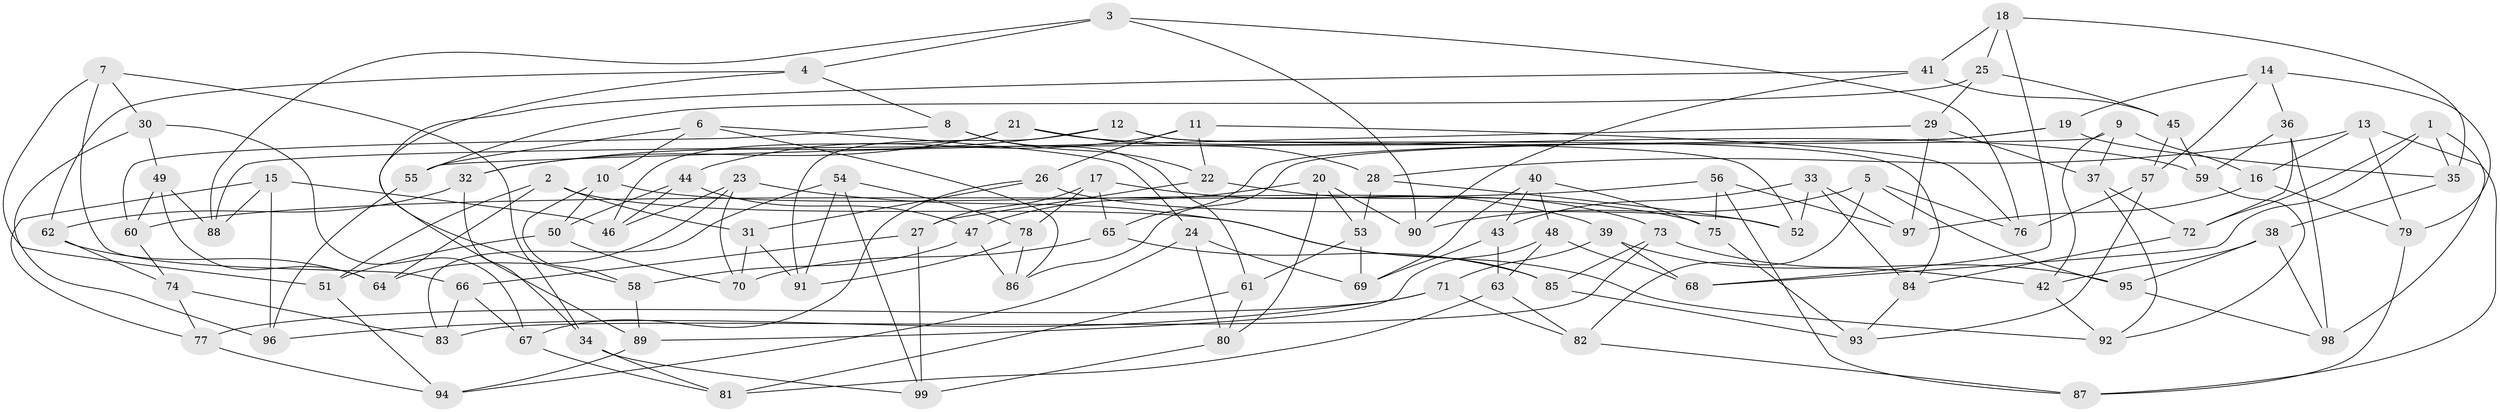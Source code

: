 // coarse degree distribution, {4: 0.5384615384615384, 5: 0.05128205128205128, 14: 0.05128205128205128, 9: 0.07692307692307693, 15: 0.02564102564102564, 13: 0.02564102564102564, 8: 0.05128205128205128, 12: 0.02564102564102564, 11: 0.02564102564102564, 6: 0.02564102564102564, 3: 0.10256410256410256}
// Generated by graph-tools (version 1.1) at 2025/21/03/04/25 18:21:00]
// undirected, 99 vertices, 198 edges
graph export_dot {
graph [start="1"]
  node [color=gray90,style=filled];
  1;
  2;
  3;
  4;
  5;
  6;
  7;
  8;
  9;
  10;
  11;
  12;
  13;
  14;
  15;
  16;
  17;
  18;
  19;
  20;
  21;
  22;
  23;
  24;
  25;
  26;
  27;
  28;
  29;
  30;
  31;
  32;
  33;
  34;
  35;
  36;
  37;
  38;
  39;
  40;
  41;
  42;
  43;
  44;
  45;
  46;
  47;
  48;
  49;
  50;
  51;
  52;
  53;
  54;
  55;
  56;
  57;
  58;
  59;
  60;
  61;
  62;
  63;
  64;
  65;
  66;
  67;
  68;
  69;
  70;
  71;
  72;
  73;
  74;
  75;
  76;
  77;
  78;
  79;
  80;
  81;
  82;
  83;
  84;
  85;
  86;
  87;
  88;
  89;
  90;
  91;
  92;
  93;
  94;
  95;
  96;
  97;
  98;
  99;
  1 -- 98;
  1 -- 35;
  1 -- 68;
  1 -- 72;
  2 -- 51;
  2 -- 64;
  2 -- 92;
  2 -- 31;
  3 -- 4;
  3 -- 90;
  3 -- 76;
  3 -- 88;
  4 -- 62;
  4 -- 58;
  4 -- 8;
  5 -- 76;
  5 -- 95;
  5 -- 82;
  5 -- 90;
  6 -- 24;
  6 -- 86;
  6 -- 10;
  6 -- 55;
  7 -- 66;
  7 -- 30;
  7 -- 34;
  7 -- 51;
  8 -- 61;
  8 -- 60;
  8 -- 22;
  9 -- 42;
  9 -- 37;
  9 -- 16;
  9 -- 88;
  10 -- 58;
  10 -- 75;
  10 -- 50;
  11 -- 22;
  11 -- 44;
  11 -- 76;
  11 -- 26;
  12 -- 91;
  12 -- 32;
  12 -- 52;
  12 -- 84;
  13 -- 16;
  13 -- 28;
  13 -- 87;
  13 -- 79;
  14 -- 36;
  14 -- 19;
  14 -- 79;
  14 -- 57;
  15 -- 88;
  15 -- 96;
  15 -- 77;
  15 -- 46;
  16 -- 97;
  16 -- 79;
  17 -- 78;
  17 -- 65;
  17 -- 27;
  17 -- 39;
  18 -- 35;
  18 -- 68;
  18 -- 41;
  18 -- 25;
  19 -- 65;
  19 -- 35;
  19 -- 86;
  20 -- 80;
  20 -- 53;
  20 -- 47;
  20 -- 90;
  21 -- 28;
  21 -- 46;
  21 -- 32;
  21 -- 59;
  22 -- 27;
  22 -- 73;
  23 -- 70;
  23 -- 64;
  23 -- 46;
  23 -- 85;
  24 -- 80;
  24 -- 69;
  24 -- 94;
  25 -- 45;
  25 -- 29;
  25 -- 55;
  26 -- 52;
  26 -- 67;
  26 -- 31;
  27 -- 99;
  27 -- 66;
  28 -- 53;
  28 -- 52;
  29 -- 97;
  29 -- 37;
  29 -- 55;
  30 -- 49;
  30 -- 96;
  30 -- 67;
  31 -- 91;
  31 -- 70;
  32 -- 62;
  32 -- 34;
  33 -- 84;
  33 -- 43;
  33 -- 97;
  33 -- 52;
  34 -- 81;
  34 -- 99;
  35 -- 38;
  36 -- 59;
  36 -- 98;
  36 -- 72;
  37 -- 72;
  37 -- 92;
  38 -- 95;
  38 -- 42;
  38 -- 98;
  39 -- 42;
  39 -- 71;
  39 -- 68;
  40 -- 69;
  40 -- 48;
  40 -- 75;
  40 -- 43;
  41 -- 45;
  41 -- 89;
  41 -- 90;
  42 -- 92;
  43 -- 69;
  43 -- 63;
  44 -- 50;
  44 -- 46;
  44 -- 47;
  45 -- 57;
  45 -- 59;
  47 -- 86;
  47 -- 58;
  48 -- 68;
  48 -- 89;
  48 -- 63;
  49 -- 88;
  49 -- 60;
  49 -- 64;
  50 -- 51;
  50 -- 70;
  51 -- 94;
  53 -- 61;
  53 -- 69;
  54 -- 99;
  54 -- 91;
  54 -- 78;
  54 -- 83;
  55 -- 96;
  56 -- 87;
  56 -- 60;
  56 -- 97;
  56 -- 75;
  57 -- 93;
  57 -- 76;
  58 -- 89;
  59 -- 92;
  60 -- 74;
  61 -- 81;
  61 -- 80;
  62 -- 64;
  62 -- 74;
  63 -- 81;
  63 -- 82;
  65 -- 70;
  65 -- 85;
  66 -- 83;
  66 -- 67;
  67 -- 81;
  71 -- 82;
  71 -- 77;
  71 -- 96;
  72 -- 84;
  73 -- 85;
  73 -- 95;
  73 -- 83;
  74 -- 77;
  74 -- 83;
  75 -- 93;
  77 -- 94;
  78 -- 91;
  78 -- 86;
  79 -- 87;
  80 -- 99;
  82 -- 87;
  84 -- 93;
  85 -- 93;
  89 -- 94;
  95 -- 98;
}
